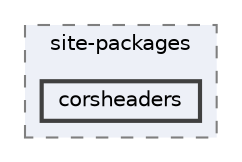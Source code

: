 digraph "env/lib/python3.12/site-packages/corsheaders"
{
 // LATEX_PDF_SIZE
  bgcolor="transparent";
  edge [fontname=Helvetica,fontsize=10,labelfontname=Helvetica,labelfontsize=10];
  node [fontname=Helvetica,fontsize=10,shape=box,height=0.2,width=0.4];
  compound=true
  subgraph clusterdir_9ed114b829ee44716c2ce801f69393bc {
    graph [ bgcolor="#edf0f7", pencolor="grey50", label="site-packages", fontname=Helvetica,fontsize=10 style="filled,dashed", URL="dir_9ed114b829ee44716c2ce801f69393bc.html",tooltip=""]
  dir_0b4a3157804cf1e56b6dea36f2b4caee [label="corsheaders", fillcolor="#edf0f7", color="grey25", style="filled,bold", URL="dir_0b4a3157804cf1e56b6dea36f2b4caee.html",tooltip=""];
  }
}
